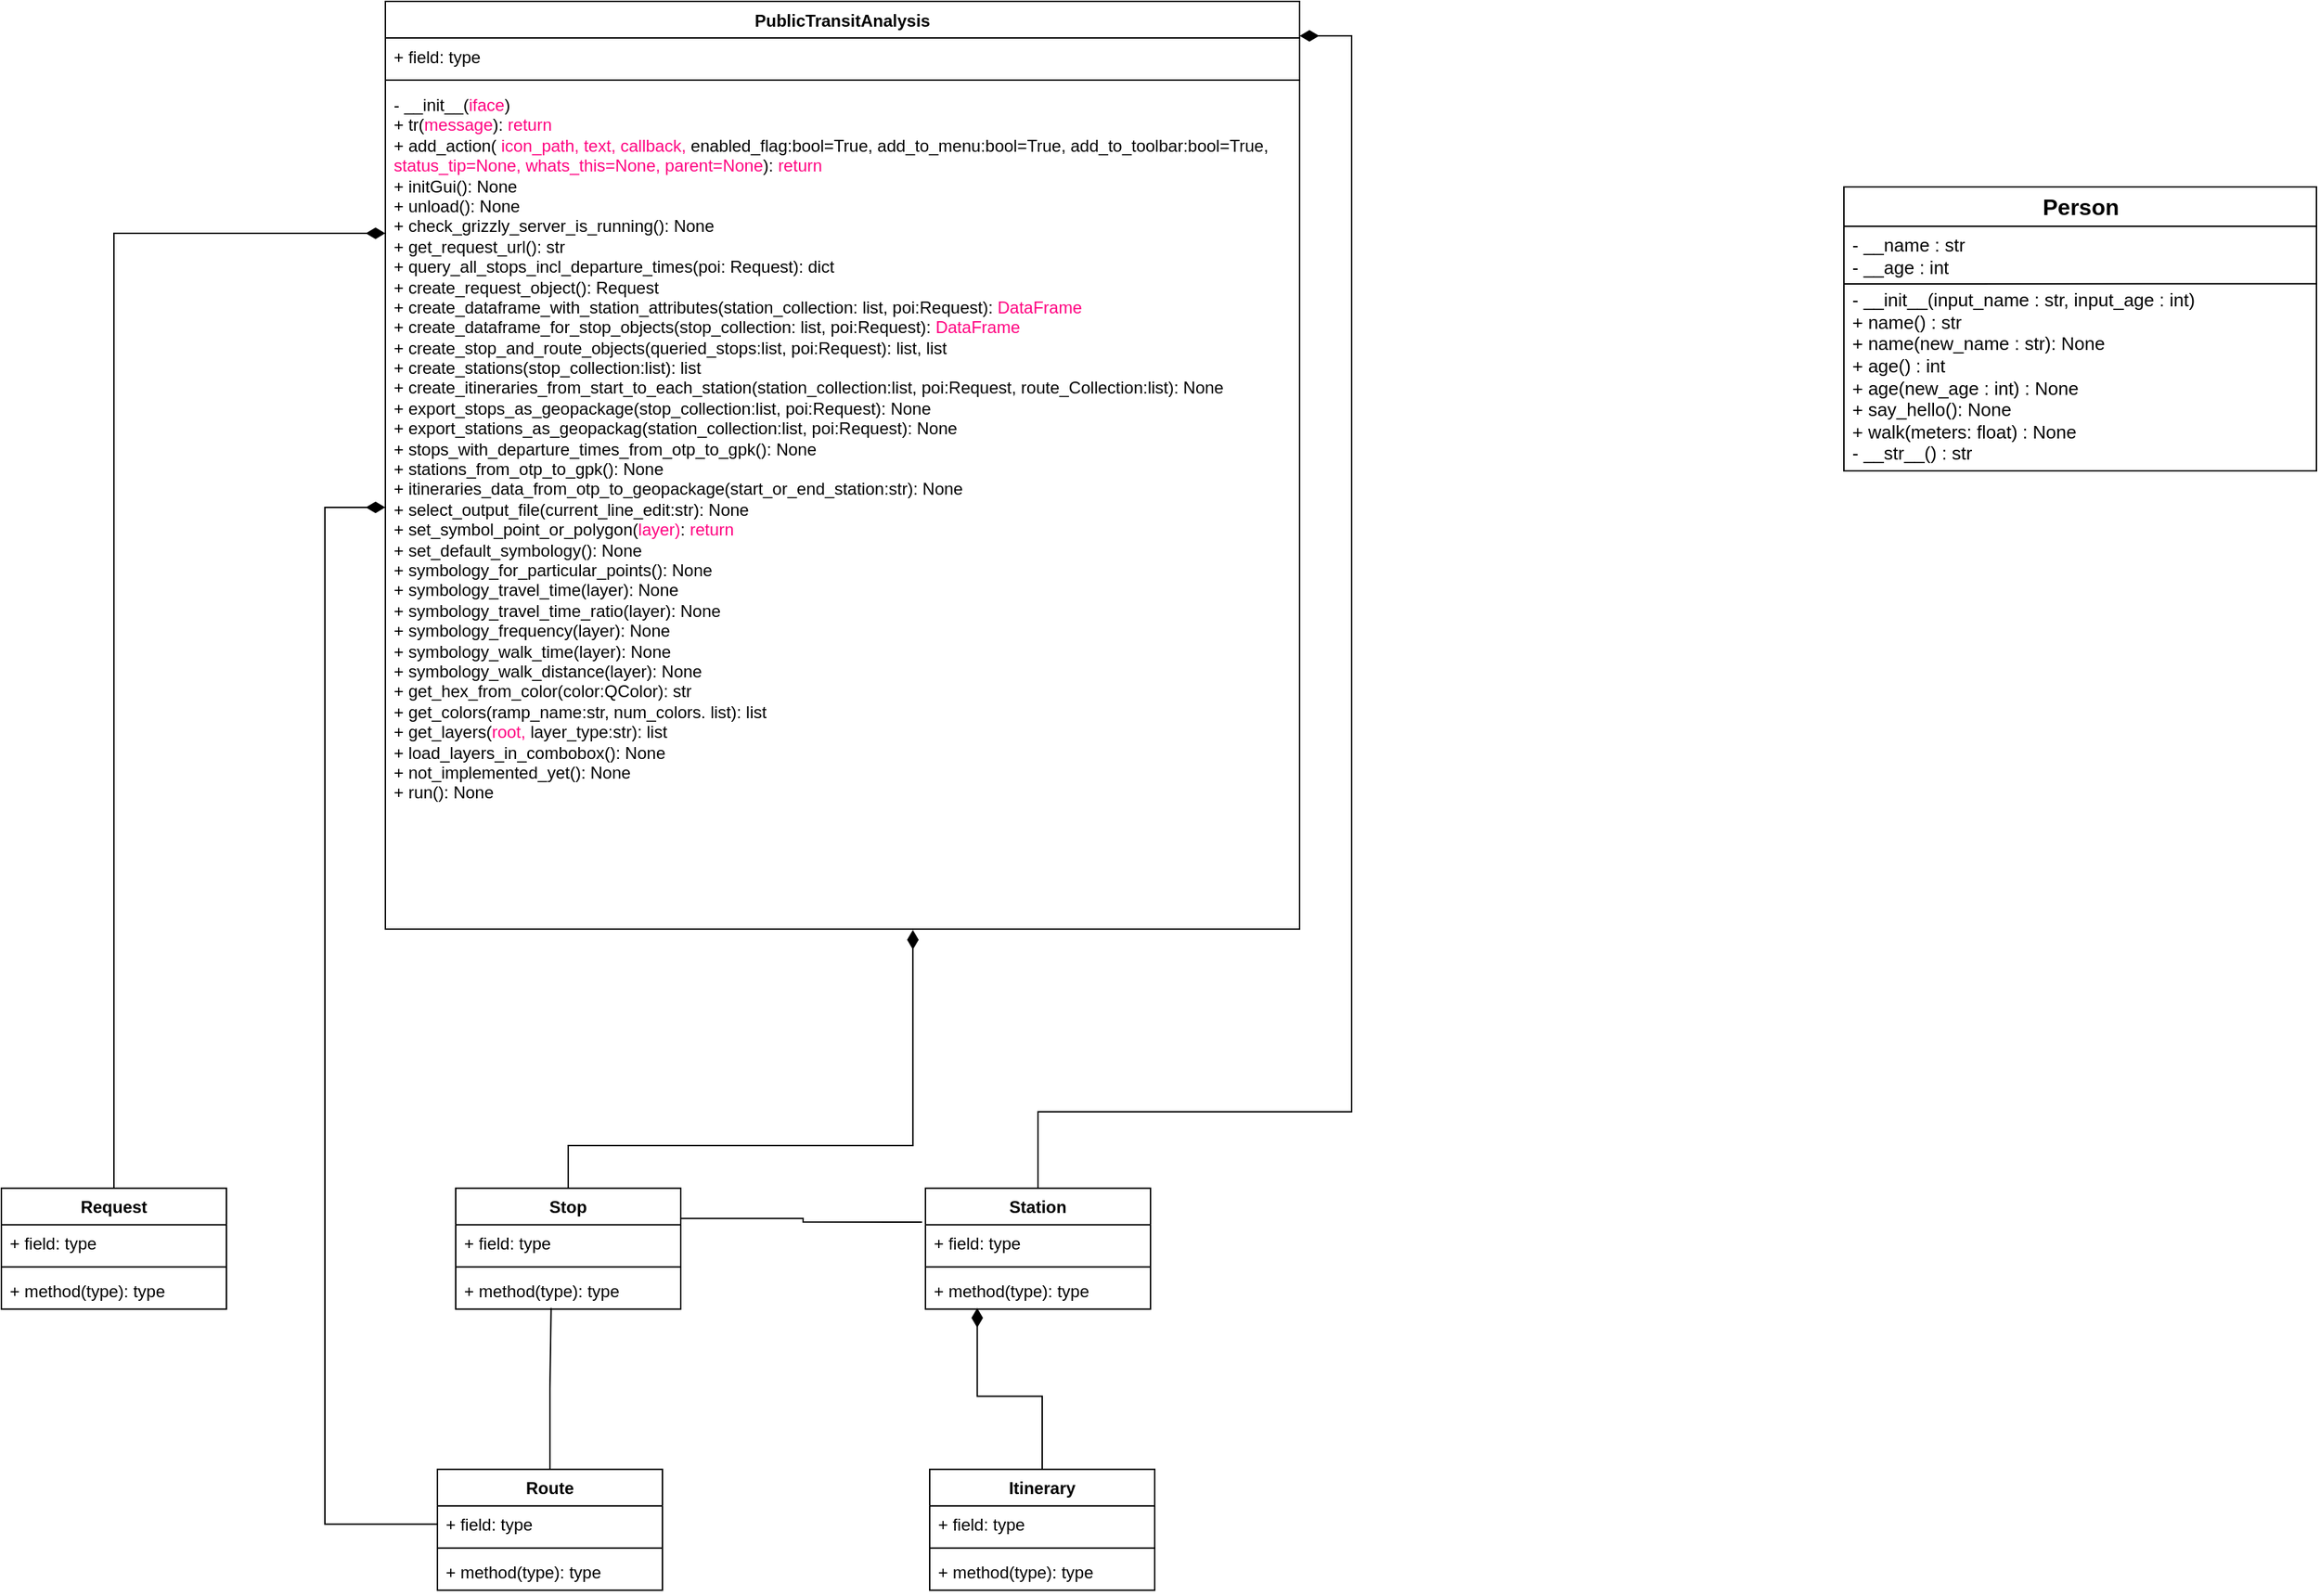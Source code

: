 <mxfile version="24.6.2" type="github">
  <diagram id="7OK4WaRRGmC01p3s4jBd" name="Page">
    <mxGraphModel dx="1254" dy="-5141" grid="1" gridSize="10" guides="1" tooltips="1" connect="1" arrows="1" fold="1" page="1" pageScale="1" pageWidth="827" pageHeight="1169" math="0" shadow="0">
      <root>
        <mxCell id="0" />
        <mxCell id="1" parent="0" />
        <mxCell id="eJXnVm8lwpXpOJQUqVcL-17" value="Person" style="swimlane;fontStyle=1;align=center;verticalAlign=middle;childLayout=stackLayout;horizontal=1;startSize=28;horizontalStack=0;resizeParent=1;resizeParentMax=0;resizeLast=0;collapsible=1;marginBottom=0;fontSize=16;html=1;" parent="1" vertex="1">
          <mxGeometry x="1370" y="6002" width="336" height="202" as="geometry">
            <mxRectangle x="14" y="6272" width="120" height="30" as="alternateBounds" />
          </mxGeometry>
        </mxCell>
        <mxCell id="eJXnVm8lwpXpOJQUqVcL-18" value="- __name : str&lt;br&gt;- __age : int" style="text;strokeColor=none;fillColor=none;align=left;verticalAlign=middle;spacingLeft=4;spacingRight=4;overflow=hidden;rotatable=0;points=[[0,0.5],[1,0.5]];portConstraint=eastwest;fontSize=13;html=1;strokeWidth=1;" parent="eJXnVm8lwpXpOJQUqVcL-17" vertex="1">
          <mxGeometry y="28" width="336" height="41" as="geometry" />
        </mxCell>
        <mxCell id="LsQfYl-xfIJq8jdgFrQx-3" value="" style="endArrow=none;html=1;rounded=0;exitX=0;exitY=0.999;exitDx=0;exitDy=0;exitPerimeter=0;entryX=1;entryY=0.998;entryDx=0;entryDy=0;entryPerimeter=0;" parent="eJXnVm8lwpXpOJQUqVcL-17" source="eJXnVm8lwpXpOJQUqVcL-18" target="eJXnVm8lwpXpOJQUqVcL-18" edge="1">
          <mxGeometry width="50" height="50" relative="1" as="geometry">
            <mxPoint x="116" y="78" as="sourcePoint" />
            <mxPoint x="166" y="28" as="targetPoint" />
          </mxGeometry>
        </mxCell>
        <mxCell id="eJXnVm8lwpXpOJQUqVcL-20" value="- __init__(input_name : str, input_age : int)&lt;br&gt;+ name() : str&lt;br&gt;+ name(new_name : str): None&lt;br&gt;+ age() : int&lt;br&gt;+ age(new_age : int) : None&lt;br&gt;&lt;div&gt;+ say_hello(): None&lt;/div&gt;&lt;div&gt;+ walk(meters: float) : None&lt;/div&gt;&lt;div&gt;- __str__() : str&lt;/div&gt;" style="text;strokeColor=none;fillColor=none;align=left;verticalAlign=middle;spacingLeft=4;spacingRight=4;overflow=hidden;rotatable=0;points=[[0,0.5],[1,0.5]];portConstraint=eastwest;fontSize=13;labelBackgroundColor=none;spacingTop=-2;html=1;" parent="eJXnVm8lwpXpOJQUqVcL-17" vertex="1">
          <mxGeometry y="69" width="336" height="133" as="geometry" />
        </mxCell>
        <mxCell id="We9xeH8q5oOFazqO6uOZ-1" value="PublicTransitAnalysis" style="swimlane;fontStyle=1;align=center;verticalAlign=top;childLayout=stackLayout;horizontal=1;startSize=26;horizontalStack=0;resizeParent=1;resizeParentMax=0;resizeLast=0;collapsible=1;marginBottom=0;whiteSpace=wrap;html=1;" parent="1" vertex="1">
          <mxGeometry x="333" y="5870" width="650" height="660" as="geometry" />
        </mxCell>
        <mxCell id="We9xeH8q5oOFazqO6uOZ-2" value="+ field: type" style="text;strokeColor=none;fillColor=none;align=left;verticalAlign=top;spacingLeft=4;spacingRight=4;overflow=hidden;rotatable=0;points=[[0,0.5],[1,0.5]];portConstraint=eastwest;whiteSpace=wrap;html=1;" parent="We9xeH8q5oOFazqO6uOZ-1" vertex="1">
          <mxGeometry y="26" width="650" height="26" as="geometry" />
        </mxCell>
        <mxCell id="We9xeH8q5oOFazqO6uOZ-3" value="" style="line;strokeWidth=1;fillColor=none;align=left;verticalAlign=middle;spacingTop=-1;spacingLeft=3;spacingRight=3;rotatable=0;labelPosition=right;points=[];portConstraint=eastwest;strokeColor=inherit;" parent="We9xeH8q5oOFazqO6uOZ-1" vertex="1">
          <mxGeometry y="52" width="650" height="8" as="geometry" />
        </mxCell>
        <mxCell id="We9xeH8q5oOFazqO6uOZ-4" value="&lt;div&gt;- __init__(&lt;font color=&quot;#ff0080&quot;&gt;iface&lt;/font&gt;)&lt;/div&gt;&lt;div&gt;+ tr(&lt;font color=&quot;#ff0080&quot;&gt;message&lt;/font&gt;): &lt;font color=&quot;#ff0080&quot;&gt;return&lt;/font&gt;&lt;br&gt;&lt;/div&gt;&lt;div&gt;+ add_action( &lt;font color=&quot;#ff0080&quot;&gt;icon_path, text, callback,&lt;/font&gt; enabled_flag:bool=True, add_to_menu:bool=True, add_to_toolbar:bool=True, &lt;font color=&quot;#ff0080&quot;&gt;status_tip=None, whats_this=None, parent=None&lt;/font&gt;): &lt;font color=&quot;#ff0080&quot;&gt;return&lt;/font&gt;&lt;/div&gt;&lt;div&gt;+ initGui(): None&lt;/div&gt;&lt;div&gt;+ unload(): None&lt;/div&gt;&lt;div&gt;+ check_grizzly_server_is_running(): None&lt;/div&gt;&lt;div&gt;+ get_request_url(): str&lt;/div&gt;&lt;div&gt;+ query_all_stops_incl_departure_times(poi: Request): dict&lt;/div&gt;&lt;div&gt;+ create_request_object(): Request&lt;/div&gt;&lt;div&gt;+ create_dataframe_with_station_attributes(station_collection: list, poi:Request): &lt;font color=&quot;#ff0080&quot;&gt;DataFrame&lt;/font&gt;&lt;/div&gt;&lt;div&gt;+ create_dataframe_for_stop_objects(stop_collection: list, poi:Request): &lt;font color=&quot;#ff0080&quot;&gt;DataFrame&lt;/font&gt;&lt;/div&gt;&lt;div&gt;+ create_stop_and_route_objects(queried_stops:list, poi:Request): list, list&lt;/div&gt;&lt;div&gt;+ create_stations(stop_collection:list): list&lt;/div&gt;&lt;div&gt;+ create_itineraries_from_start_to_each_station(station_collection:list, poi:Request, route_Collection:list): None&lt;br&gt;&lt;/div&gt;&lt;div&gt;+ export_stops_as_geopackage(stop_collection:list, poi:Request): None&lt;/div&gt;&lt;div&gt;+ export_stations_as_geopackag(station_collection:list, poi:Request): None&lt;/div&gt;&lt;div&gt;+ stops_with_departure_times_from_otp_to_gpk(): None&lt;/div&gt;&lt;div&gt;+ stations_from_otp_to_gpk(): None&lt;/div&gt;&lt;div&gt;+ itineraries_data_from_otp_to_geopackage(start_or_end_station:str): None&lt;/div&gt;&lt;div&gt;+ select_output_file(current_line_edit:str): None&lt;/div&gt;&lt;div&gt;+ set_symbol_point_or_polygon(&lt;font color=&quot;#ff0080&quot;&gt;layer)&lt;/font&gt;: &lt;font color=&quot;#ff0080&quot;&gt;return&lt;/font&gt;&lt;br&gt;&lt;/div&gt;&lt;div&gt;+ set_default_symbology(): None&lt;/div&gt;&lt;div&gt;+ symbology_for_particular_points(): None&lt;/div&gt;&lt;div&gt;+ symbology_travel_time(layer): None&lt;/div&gt;&lt;div&gt;+ symbology_travel_time_ratio(layer): None&lt;/div&gt;&lt;div&gt;+ symbology_frequency(layer): None &lt;br&gt;&lt;/div&gt;&lt;div&gt;+ symbology_walk_time(layer): None&lt;/div&gt;&lt;div&gt;+ symbology_walk_distance(layer): None&lt;/div&gt;&lt;div&gt;+ get_hex_from_color(color:QColor): str&lt;/div&gt;&lt;div&gt;+ get_colors(ramp_name:str, num_colors. list): list&lt;/div&gt;&lt;div&gt;+ get_layers(&lt;font color=&quot;#ff0080&quot;&gt;root, &lt;/font&gt;layer_type:str): list&lt;/div&gt;&lt;div&gt;+ load_layers_in_combobox(): None&lt;/div&gt;&lt;div&gt;+ not_implemented_yet(): None &lt;br&gt;&lt;/div&gt;&lt;div&gt;+ run(): None&lt;br&gt;&lt;/div&gt;&lt;div&gt;&lt;br&gt;&lt;br&gt;&lt;br&gt;&lt;/div&gt;&lt;div&gt;&lt;br&gt;&lt;/div&gt;&lt;div&gt;&lt;br&gt;&lt;br&gt;&lt;br&gt;&lt;/div&gt;&lt;div&gt;&lt;br&gt;&lt;/div&gt;&lt;div&gt;&lt;br&gt;&lt;/div&gt;" style="text;strokeColor=none;fillColor=none;align=left;verticalAlign=top;spacingLeft=4;spacingRight=4;overflow=hidden;rotatable=0;points=[[0,0.5],[1,0.5]];portConstraint=eastwest;whiteSpace=wrap;html=1;" parent="We9xeH8q5oOFazqO6uOZ-1" vertex="1">
          <mxGeometry y="60" width="650" height="600" as="geometry" />
        </mxCell>
        <mxCell id="We9xeH8q5oOFazqO6uOZ-5" value="Station" style="swimlane;fontStyle=1;align=center;verticalAlign=top;childLayout=stackLayout;horizontal=1;startSize=26;horizontalStack=0;resizeParent=1;resizeParentMax=0;resizeLast=0;collapsible=1;marginBottom=0;whiteSpace=wrap;html=1;" parent="1" vertex="1">
          <mxGeometry x="717" y="6714.4" width="160" height="86" as="geometry" />
        </mxCell>
        <mxCell id="We9xeH8q5oOFazqO6uOZ-6" value="+ field: type" style="text;strokeColor=none;fillColor=none;align=left;verticalAlign=top;spacingLeft=4;spacingRight=4;overflow=hidden;rotatable=0;points=[[0,0.5],[1,0.5]];portConstraint=eastwest;whiteSpace=wrap;html=1;" parent="We9xeH8q5oOFazqO6uOZ-5" vertex="1">
          <mxGeometry y="26" width="160" height="26" as="geometry" />
        </mxCell>
        <mxCell id="We9xeH8q5oOFazqO6uOZ-7" value="" style="line;strokeWidth=1;fillColor=none;align=left;verticalAlign=middle;spacingTop=-1;spacingLeft=3;spacingRight=3;rotatable=0;labelPosition=right;points=[];portConstraint=eastwest;strokeColor=inherit;" parent="We9xeH8q5oOFazqO6uOZ-5" vertex="1">
          <mxGeometry y="52" width="160" height="8" as="geometry" />
        </mxCell>
        <mxCell id="We9xeH8q5oOFazqO6uOZ-8" value="+ method(type): type" style="text;strokeColor=none;fillColor=none;align=left;verticalAlign=top;spacingLeft=4;spacingRight=4;overflow=hidden;rotatable=0;points=[[0,0.5],[1,0.5]];portConstraint=eastwest;whiteSpace=wrap;html=1;" parent="We9xeH8q5oOFazqO6uOZ-5" vertex="1">
          <mxGeometry y="60" width="160" height="26" as="geometry" />
        </mxCell>
        <mxCell id="We9xeH8q5oOFazqO6uOZ-9" value="Stop" style="swimlane;fontStyle=1;align=center;verticalAlign=top;childLayout=stackLayout;horizontal=1;startSize=26;horizontalStack=0;resizeParent=1;resizeParentMax=0;resizeLast=0;collapsible=1;marginBottom=0;whiteSpace=wrap;html=1;" parent="1" vertex="1">
          <mxGeometry x="383" y="6714.4" width="160" height="86" as="geometry" />
        </mxCell>
        <mxCell id="We9xeH8q5oOFazqO6uOZ-10" value="+ field: type" style="text;strokeColor=none;fillColor=none;align=left;verticalAlign=top;spacingLeft=4;spacingRight=4;overflow=hidden;rotatable=0;points=[[0,0.5],[1,0.5]];portConstraint=eastwest;whiteSpace=wrap;html=1;" parent="We9xeH8q5oOFazqO6uOZ-9" vertex="1">
          <mxGeometry y="26" width="160" height="26" as="geometry" />
        </mxCell>
        <mxCell id="We9xeH8q5oOFazqO6uOZ-11" value="" style="line;strokeWidth=1;fillColor=none;align=left;verticalAlign=middle;spacingTop=-1;spacingLeft=3;spacingRight=3;rotatable=0;labelPosition=right;points=[];portConstraint=eastwest;strokeColor=inherit;" parent="We9xeH8q5oOFazqO6uOZ-9" vertex="1">
          <mxGeometry y="52" width="160" height="8" as="geometry" />
        </mxCell>
        <mxCell id="We9xeH8q5oOFazqO6uOZ-12" value="+ method(type): type" style="text;strokeColor=none;fillColor=none;align=left;verticalAlign=top;spacingLeft=4;spacingRight=4;overflow=hidden;rotatable=0;points=[[0,0.5],[1,0.5]];portConstraint=eastwest;whiteSpace=wrap;html=1;" parent="We9xeH8q5oOFazqO6uOZ-9" vertex="1">
          <mxGeometry y="60" width="160" height="26" as="geometry" />
        </mxCell>
        <mxCell id="We9xeH8q5oOFazqO6uOZ-27" style="edgeStyle=orthogonalEdgeStyle;rounded=0;orthogonalLoop=1;jettySize=auto;html=1;exitX=0.5;exitY=0;exitDx=0;exitDy=0;entryX=0;entryY=0.25;entryDx=0;entryDy=0;endArrow=diamondThin;endFill=1;endSize=11;" parent="1" source="We9xeH8q5oOFazqO6uOZ-13" target="We9xeH8q5oOFazqO6uOZ-1" edge="1">
          <mxGeometry relative="1" as="geometry" />
        </mxCell>
        <mxCell id="We9xeH8q5oOFazqO6uOZ-13" value="Request" style="swimlane;fontStyle=1;align=center;verticalAlign=top;childLayout=stackLayout;horizontal=1;startSize=26;horizontalStack=0;resizeParent=1;resizeParentMax=0;resizeLast=0;collapsible=1;marginBottom=0;whiteSpace=wrap;html=1;" parent="1" vertex="1">
          <mxGeometry x="60" y="6714.4" width="160" height="86" as="geometry" />
        </mxCell>
        <mxCell id="We9xeH8q5oOFazqO6uOZ-14" value="+ field: type" style="text;strokeColor=none;fillColor=none;align=left;verticalAlign=top;spacingLeft=4;spacingRight=4;overflow=hidden;rotatable=0;points=[[0,0.5],[1,0.5]];portConstraint=eastwest;whiteSpace=wrap;html=1;" parent="We9xeH8q5oOFazqO6uOZ-13" vertex="1">
          <mxGeometry y="26" width="160" height="26" as="geometry" />
        </mxCell>
        <mxCell id="We9xeH8q5oOFazqO6uOZ-15" value="" style="line;strokeWidth=1;fillColor=none;align=left;verticalAlign=middle;spacingTop=-1;spacingLeft=3;spacingRight=3;rotatable=0;labelPosition=right;points=[];portConstraint=eastwest;strokeColor=inherit;" parent="We9xeH8q5oOFazqO6uOZ-13" vertex="1">
          <mxGeometry y="52" width="160" height="8" as="geometry" />
        </mxCell>
        <mxCell id="We9xeH8q5oOFazqO6uOZ-16" value="+ method(type): type" style="text;strokeColor=none;fillColor=none;align=left;verticalAlign=top;spacingLeft=4;spacingRight=4;overflow=hidden;rotatable=0;points=[[0,0.5],[1,0.5]];portConstraint=eastwest;whiteSpace=wrap;html=1;" parent="We9xeH8q5oOFazqO6uOZ-13" vertex="1">
          <mxGeometry y="60" width="160" height="26" as="geometry" />
        </mxCell>
        <mxCell id="We9xeH8q5oOFazqO6uOZ-17" value="Itinerary" style="swimlane;fontStyle=1;align=center;verticalAlign=top;childLayout=stackLayout;horizontal=1;startSize=26;horizontalStack=0;resizeParent=1;resizeParentMax=0;resizeLast=0;collapsible=1;marginBottom=0;whiteSpace=wrap;html=1;" parent="1" vertex="1">
          <mxGeometry x="720" y="6914.4" width="160" height="86" as="geometry" />
        </mxCell>
        <mxCell id="We9xeH8q5oOFazqO6uOZ-18" value="+ field: type" style="text;strokeColor=none;fillColor=none;align=left;verticalAlign=top;spacingLeft=4;spacingRight=4;overflow=hidden;rotatable=0;points=[[0,0.5],[1,0.5]];portConstraint=eastwest;whiteSpace=wrap;html=1;" parent="We9xeH8q5oOFazqO6uOZ-17" vertex="1">
          <mxGeometry y="26" width="160" height="26" as="geometry" />
        </mxCell>
        <mxCell id="We9xeH8q5oOFazqO6uOZ-19" value="" style="line;strokeWidth=1;fillColor=none;align=left;verticalAlign=middle;spacingTop=-1;spacingLeft=3;spacingRight=3;rotatable=0;labelPosition=right;points=[];portConstraint=eastwest;strokeColor=inherit;" parent="We9xeH8q5oOFazqO6uOZ-17" vertex="1">
          <mxGeometry y="52" width="160" height="8" as="geometry" />
        </mxCell>
        <mxCell id="We9xeH8q5oOFazqO6uOZ-20" value="+ method(type): type" style="text;strokeColor=none;fillColor=none;align=left;verticalAlign=top;spacingLeft=4;spacingRight=4;overflow=hidden;rotatable=0;points=[[0,0.5],[1,0.5]];portConstraint=eastwest;whiteSpace=wrap;html=1;" parent="We9xeH8q5oOFazqO6uOZ-17" vertex="1">
          <mxGeometry y="60" width="160" height="26" as="geometry" />
        </mxCell>
        <mxCell id="We9xeH8q5oOFazqO6uOZ-21" value="Route" style="swimlane;fontStyle=1;align=center;verticalAlign=top;childLayout=stackLayout;horizontal=1;startSize=26;horizontalStack=0;resizeParent=1;resizeParentMax=0;resizeLast=0;collapsible=1;marginBottom=0;whiteSpace=wrap;html=1;" parent="1" vertex="1">
          <mxGeometry x="370" y="6914.4" width="160" height="86" as="geometry" />
        </mxCell>
        <mxCell id="We9xeH8q5oOFazqO6uOZ-22" value="+ field: type" style="text;strokeColor=none;fillColor=none;align=left;verticalAlign=top;spacingLeft=4;spacingRight=4;overflow=hidden;rotatable=0;points=[[0,0.5],[1,0.5]];portConstraint=eastwest;whiteSpace=wrap;html=1;" parent="We9xeH8q5oOFazqO6uOZ-21" vertex="1">
          <mxGeometry y="26" width="160" height="26" as="geometry" />
        </mxCell>
        <mxCell id="We9xeH8q5oOFazqO6uOZ-23" value="" style="line;strokeWidth=1;fillColor=none;align=left;verticalAlign=middle;spacingTop=-1;spacingLeft=3;spacingRight=3;rotatable=0;labelPosition=right;points=[];portConstraint=eastwest;strokeColor=inherit;" parent="We9xeH8q5oOFazqO6uOZ-21" vertex="1">
          <mxGeometry y="52" width="160" height="8" as="geometry" />
        </mxCell>
        <mxCell id="We9xeH8q5oOFazqO6uOZ-24" value="+ method(type): type" style="text;strokeColor=none;fillColor=none;align=left;verticalAlign=top;spacingLeft=4;spacingRight=4;overflow=hidden;rotatable=0;points=[[0,0.5],[1,0.5]];portConstraint=eastwest;whiteSpace=wrap;html=1;" parent="We9xeH8q5oOFazqO6uOZ-21" vertex="1">
          <mxGeometry y="60" width="160" height="26" as="geometry" />
        </mxCell>
        <mxCell id="We9xeH8q5oOFazqO6uOZ-29" style="edgeStyle=orthogonalEdgeStyle;rounded=0;orthogonalLoop=1;jettySize=auto;html=1;exitX=0.5;exitY=0;exitDx=0;exitDy=0;entryX=0.577;entryY=1.001;entryDx=0;entryDy=0;entryPerimeter=0;endArrow=diamondThin;endFill=1;endSize=11;" parent="1" source="We9xeH8q5oOFazqO6uOZ-9" target="We9xeH8q5oOFazqO6uOZ-4" edge="1">
          <mxGeometry relative="1" as="geometry">
            <mxPoint x="708.0" y="6650" as="targetPoint" />
            <Array as="points">
              <mxPoint x="463" y="6684" />
              <mxPoint x="708" y="6684" />
            </Array>
          </mxGeometry>
        </mxCell>
        <mxCell id="We9xeH8q5oOFazqO6uOZ-30" style="edgeStyle=orthogonalEdgeStyle;rounded=0;orthogonalLoop=1;jettySize=auto;html=1;exitX=0.5;exitY=0;exitDx=0;exitDy=0;entryX=1;entryY=-0.057;entryDx=0;entryDy=0;entryPerimeter=0;endArrow=diamondThin;endFill=1;endSize=11;" parent="1" source="We9xeH8q5oOFazqO6uOZ-5" target="We9xeH8q5oOFazqO6uOZ-2" edge="1">
          <mxGeometry relative="1" as="geometry">
            <Array as="points">
              <mxPoint x="797" y="6660" />
              <mxPoint x="1020" y="6660" />
              <mxPoint x="1020" y="5895" />
            </Array>
          </mxGeometry>
        </mxCell>
        <mxCell id="We9xeH8q5oOFazqO6uOZ-31" style="edgeStyle=orthogonalEdgeStyle;rounded=0;orthogonalLoop=1;jettySize=auto;html=1;exitX=1;exitY=0.25;exitDx=0;exitDy=0;entryX=-0.015;entryY=-0.075;entryDx=0;entryDy=0;entryPerimeter=0;endArrow=none;endFill=0;endSize=11;" parent="1" source="We9xeH8q5oOFazqO6uOZ-9" target="We9xeH8q5oOFazqO6uOZ-6" edge="1">
          <mxGeometry relative="1" as="geometry" />
        </mxCell>
        <mxCell id="We9xeH8q5oOFazqO6uOZ-32" style="edgeStyle=orthogonalEdgeStyle;rounded=0;orthogonalLoop=1;jettySize=auto;html=1;exitX=0.5;exitY=0;exitDx=0;exitDy=0;entryX=0.23;entryY=0.969;entryDx=0;entryDy=0;entryPerimeter=0;endArrow=diamondThin;endFill=1;endSize=11;" parent="1" source="We9xeH8q5oOFazqO6uOZ-17" target="We9xeH8q5oOFazqO6uOZ-8" edge="1">
          <mxGeometry relative="1" as="geometry" />
        </mxCell>
        <mxCell id="We9xeH8q5oOFazqO6uOZ-33" style="edgeStyle=orthogonalEdgeStyle;rounded=0;orthogonalLoop=1;jettySize=auto;html=1;exitX=0.5;exitY=0;exitDx=0;exitDy=0;entryX=0.424;entryY=0.969;entryDx=0;entryDy=0;entryPerimeter=0;endArrow=none;endFill=0;endSize=11;" parent="1" source="We9xeH8q5oOFazqO6uOZ-21" target="We9xeH8q5oOFazqO6uOZ-12" edge="1">
          <mxGeometry relative="1" as="geometry" />
        </mxCell>
        <mxCell id="QjmDpPWlhLIyLc7q0HFi-1" style="edgeStyle=orthogonalEdgeStyle;rounded=0;orthogonalLoop=1;jettySize=auto;html=1;exitX=0;exitY=0.5;exitDx=0;exitDy=0;entryX=0;entryY=0.5;entryDx=0;entryDy=0;endArrow=diamondThin;endFill=1;endSize=11;" edge="1" parent="1" source="We9xeH8q5oOFazqO6uOZ-22" target="We9xeH8q5oOFazqO6uOZ-4">
          <mxGeometry relative="1" as="geometry">
            <Array as="points">
              <mxPoint x="290" y="6953" />
              <mxPoint x="290" y="6230" />
            </Array>
          </mxGeometry>
        </mxCell>
      </root>
    </mxGraphModel>
  </diagram>
</mxfile>
